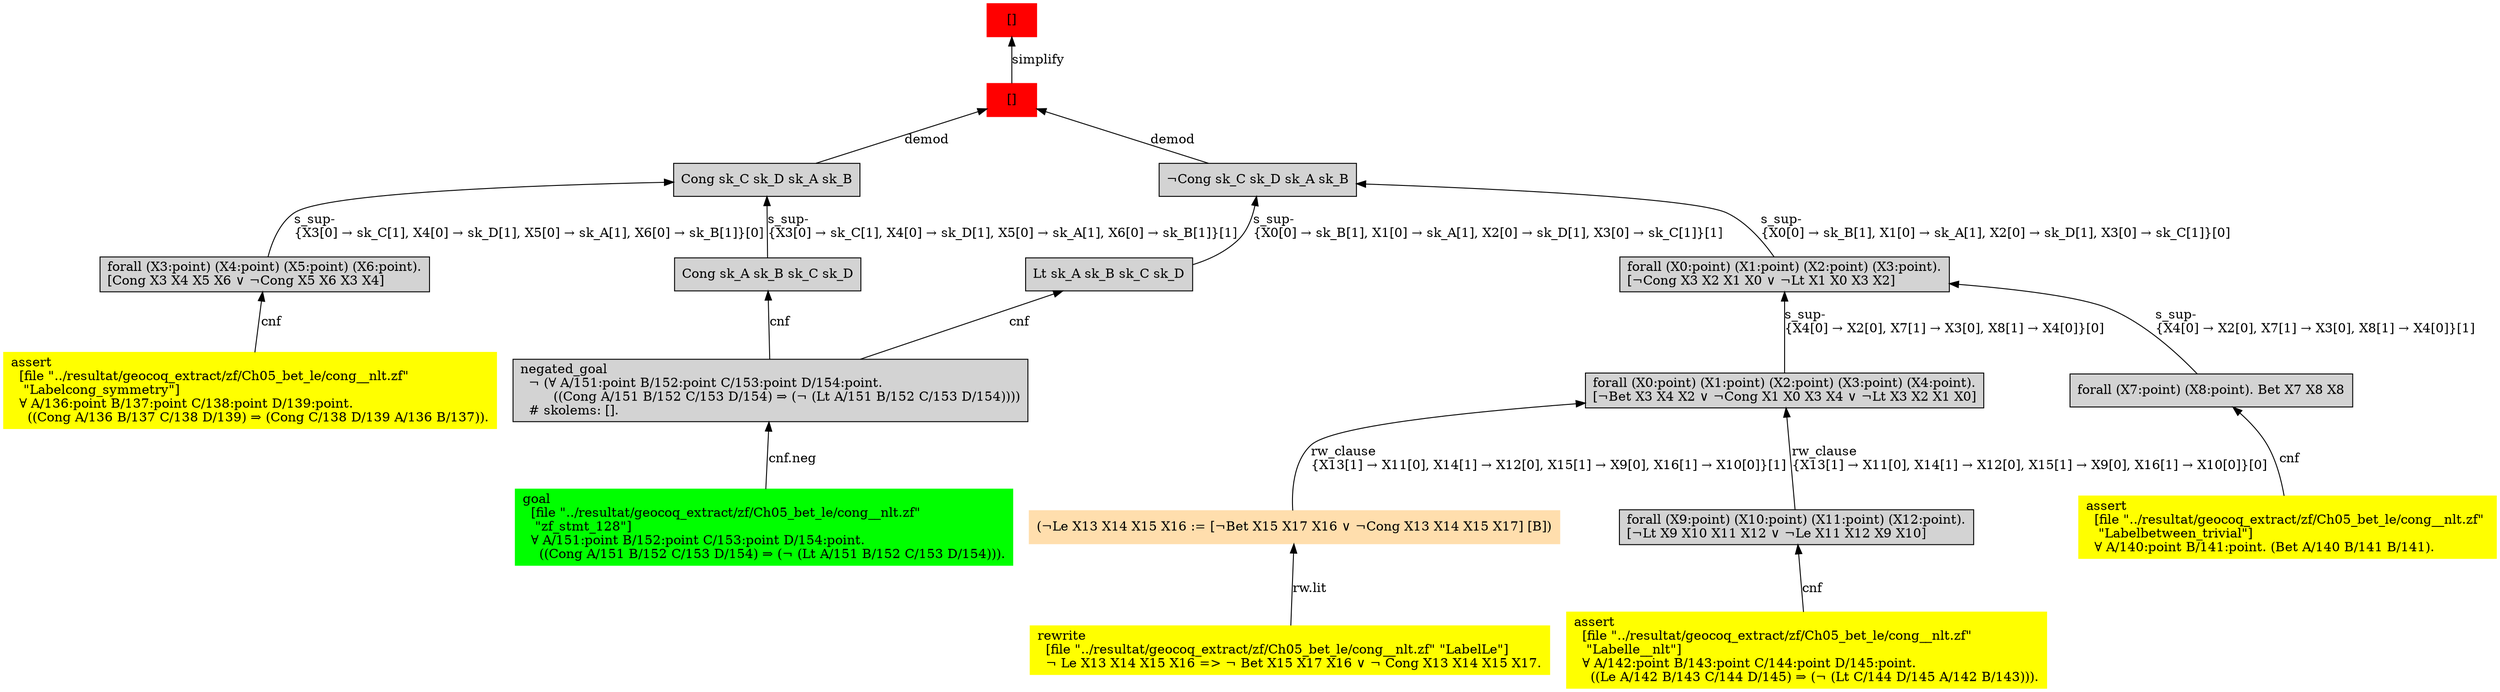 digraph "unsat_graph" {
  vertex_0 [color=red, label="[]", shape=box, style=filled];
  vertex_0 -> vertex_1 [label="simplify", dir="back"];
  vertex_1 [color=red, label="[]", shape=box, style=filled];
  vertex_1 -> vertex_2 [label="demod", dir="back"];
  vertex_2 [shape=box, label="Cong sk_C sk_D sk_A sk_B\l", style=filled];
  vertex_2 -> vertex_3 [label="s_sup-\l\{X3[0] → sk_C[1], X4[0] → sk_D[1], X5[0] → sk_A[1], X6[0] → sk_B[1]\}[0]\l", dir="back"];
  vertex_3 [shape=box, label="forall (X3:point) (X4:point) (X5:point) (X6:point).\l[Cong X3 X4 X5 X6 ∨ ¬Cong X5 X6 X3 X4]\l", style=filled];
  vertex_3 -> vertex_4 [label="cnf", dir="back"];
  vertex_4 [color=yellow, shape=box, label="assert\l  [file \"../resultat/geocoq_extract/zf/Ch05_bet_le/cong__nlt.zf\" \l   \"Labelcong_symmetry\"]\l  ∀ A/136:point B/137:point C/138:point D/139:point.\l    ((Cong A/136 B/137 C/138 D/139) ⇒ (Cong C/138 D/139 A/136 B/137)).\l", style=filled];
  vertex_2 -> vertex_5 [label="s_sup-\l\{X3[0] → sk_C[1], X4[0] → sk_D[1], X5[0] → sk_A[1], X6[0] → sk_B[1]\}[1]\l", dir="back"];
  vertex_5 [shape=box, label="Cong sk_A sk_B sk_C sk_D\l", style=filled];
  vertex_5 -> vertex_6 [label="cnf", dir="back"];
  vertex_6 [shape=box, label="negated_goal\l  ¬ (∀ A/151:point B/152:point C/153:point D/154:point.\l        ((Cong A/151 B/152 C/153 D/154) ⇒ (¬ (Lt A/151 B/152 C/153 D/154))))\l  # skolems: [].\l", style=filled];
  vertex_6 -> vertex_7 [label="cnf.neg", dir="back"];
  vertex_7 [color=green, shape=box, label="goal\l  [file \"../resultat/geocoq_extract/zf/Ch05_bet_le/cong__nlt.zf\" \l   \"zf_stmt_128\"]\l  ∀ A/151:point B/152:point C/153:point D/154:point.\l    ((Cong A/151 B/152 C/153 D/154) ⇒ (¬ (Lt A/151 B/152 C/153 D/154))).\l", style=filled];
  vertex_1 -> vertex_8 [label="demod", dir="back"];
  vertex_8 [shape=box, label="¬Cong sk_C sk_D sk_A sk_B\l", style=filled];
  vertex_8 -> vertex_9 [label="s_sup-\l\{X0[0] → sk_B[1], X1[0] → sk_A[1], X2[0] → sk_D[1], X3[0] → sk_C[1]\}[0]\l", dir="back"];
  vertex_9 [shape=box, label="forall (X0:point) (X1:point) (X2:point) (X3:point).\l[¬Cong X3 X2 X1 X0 ∨ ¬Lt X1 X0 X3 X2]\l", style=filled];
  vertex_9 -> vertex_10 [label="s_sup-\l\{X4[0] → X2[0], X7[1] → X3[0], X8[1] → X4[0]\}[0]\l", dir="back"];
  vertex_10 [shape=box, label="forall (X0:point) (X1:point) (X2:point) (X3:point) (X4:point).\l[¬Bet X3 X4 X2 ∨ ¬Cong X1 X0 X3 X4 ∨ ¬Lt X3 X2 X1 X0]\l", style=filled];
  vertex_10 -> vertex_11 [label="rw_clause\l\{X13[1] → X11[0], X14[1] → X12[0], X15[1] → X9[0], X16[1] → X10[0]\}[1]\l", dir="back"];
  vertex_11 [color=navajowhite, shape=box, label="(¬Le X13 X14 X15 X16 := [¬Bet X15 X17 X16 ∨ ¬Cong X13 X14 X15 X17] [B])\l", style=filled];
  vertex_11 -> vertex_12 [label="rw.lit", dir="back"];
  vertex_12 [color=yellow, shape=box, label="rewrite\l  [file \"../resultat/geocoq_extract/zf/Ch05_bet_le/cong__nlt.zf\" \"LabelLe\"]\l  ¬ Le X13 X14 X15 X16 =\> ¬ Bet X15 X17 X16 ∨ ¬ Cong X13 X14 X15 X17.\l", style=filled];
  vertex_10 -> vertex_13 [label="rw_clause\l\{X13[1] → X11[0], X14[1] → X12[0], X15[1] → X9[0], X16[1] → X10[0]\}[0]\l", dir="back"];
  vertex_13 [shape=box, label="forall (X9:point) (X10:point) (X11:point) (X12:point).\l[¬Lt X9 X10 X11 X12 ∨ ¬Le X11 X12 X9 X10]\l", style=filled];
  vertex_13 -> vertex_14 [label="cnf", dir="back"];
  vertex_14 [color=yellow, shape=box, label="assert\l  [file \"../resultat/geocoq_extract/zf/Ch05_bet_le/cong__nlt.zf\" \l   \"Labelle__nlt\"]\l  ∀ A/142:point B/143:point C/144:point D/145:point.\l    ((Le A/142 B/143 C/144 D/145) ⇒ (¬ (Lt C/144 D/145 A/142 B/143))).\l", style=filled];
  vertex_9 -> vertex_15 [label="s_sup-\l\{X4[0] → X2[0], X7[1] → X3[0], X8[1] → X4[0]\}[1]\l", dir="back"];
  vertex_15 [shape=box, label="forall (X7:point) (X8:point). Bet X7 X8 X8\l", style=filled];
  vertex_15 -> vertex_16 [label="cnf", dir="back"];
  vertex_16 [color=yellow, shape=box, label="assert\l  [file \"../resultat/geocoq_extract/zf/Ch05_bet_le/cong__nlt.zf\" \l   \"Labelbetween_trivial\"]\l  ∀ A/140:point B/141:point. (Bet A/140 B/141 B/141).\l", style=filled];
  vertex_8 -> vertex_17 [label="s_sup-\l\{X0[0] → sk_B[1], X1[0] → sk_A[1], X2[0] → sk_D[1], X3[0] → sk_C[1]\}[1]\l", dir="back"];
  vertex_17 [shape=box, label="Lt sk_A sk_B sk_C sk_D\l", style=filled];
  vertex_17 -> vertex_6 [label="cnf", dir="back"];
  }


